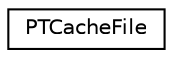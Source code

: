 digraph G
{
  edge [fontname="Helvetica",fontsize="10",labelfontname="Helvetica",labelfontsize="10"];
  node [fontname="Helvetica",fontsize="10",shape=record];
  rankdir=LR;
  Node1 [label="PTCacheFile",height=0.2,width=0.4,color="black", fillcolor="white", style="filled",URL="$da/d38/structPTCacheFile.html"];
}
